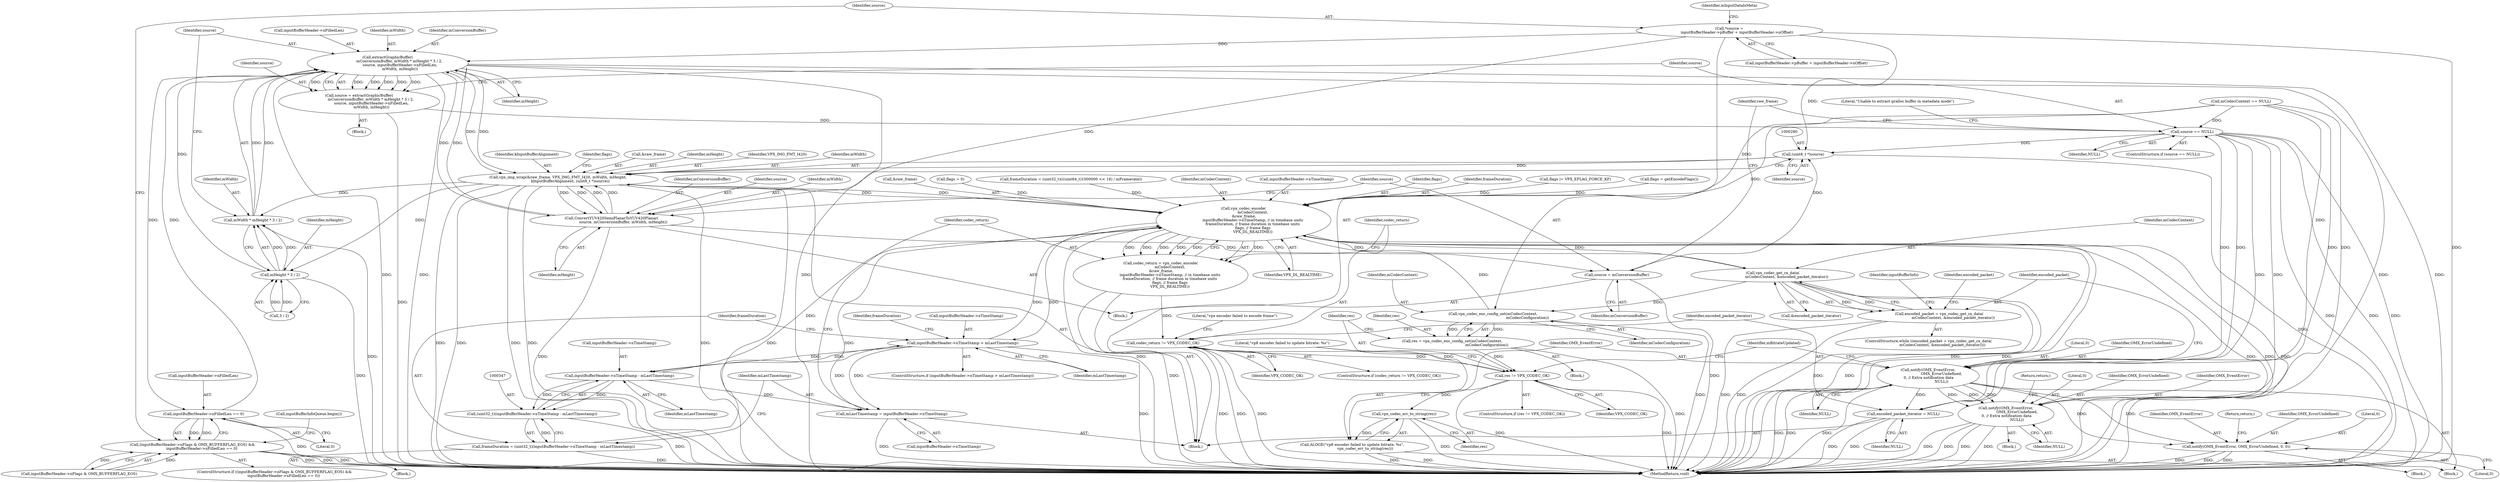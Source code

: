 digraph "1_Android_7fd96ebfc4c9da496c59d7c45e1f62be178e626d@integer" {
"1000215" [label="(Call,*source =\n             inputBufferHeader->pBuffer + inputBufferHeader->nOffset)"];
"1000229" [label="(Call,extractGraphicBuffer(\n                    mConversionBuffer, mWidth * mHeight * 3 / 2,\n                     source, inputBufferHeader->nFilledLen,\n                     mWidth, mHeight))"];
"1000179" [label="(Call,inputBufferHeader->nFilledLen == 0)"];
"1000173" [label="(Call,(inputBufferHeader->nFlags & OMX_BUFFERFLAG_EOS) &&\n                inputBufferHeader->nFilledLen == 0)"];
"1000227" [label="(Call,source = extractGraphicBuffer(\n                    mConversionBuffer, mWidth * mHeight * 3 / 2,\n                     source, inputBufferHeader->nFilledLen,\n                     mWidth, mHeight))"];
"1000245" [label="(Call,source == NULL)"];
"1000279" [label="(Call,(uint8_t *)source)"];
"1000272" [label="(Call,vpx_img_wrap(&raw_frame, VPX_IMG_FMT_I420, mWidth, mHeight,\n                     kInputBufferAlignment, (uint8_t *)source))"];
"1000231" [label="(Call,mWidth * mHeight * 3 / 2)"];
"1000233" [label="(Call,mHeight * 3 / 2)"];
"1000263" [label="(Call,ConvertYUV420SemiPlanarToYUV420Planar(\n                    source, mConversionBuffer, mWidth, mHeight))"];
"1000268" [label="(Call,source = mConversionBuffer)"];
"1000373" [label="(Call,vpx_codec_encode(\n                mCodecContext,\n &raw_frame,\n                inputBufferHeader->nTimeStamp, // in timebase units\n                frameDuration, // frame duration in timebase units\n                flags, // frame flags\n                VPX_DL_REALTIME))"];
"1000338" [label="(Call,inputBufferHeader->nTimeStamp > mLastTimestamp)"];
"1000348" [label="(Call,inputBufferHeader->nTimeStamp - mLastTimestamp)"];
"1000346" [label="(Call,(uint32_t)(inputBufferHeader->nTimeStamp - mLastTimestamp))"];
"1000344" [label="(Call,frameDuration = (uint32_t)(inputBufferHeader->nTimeStamp - mLastTimestamp))"];
"1000366" [label="(Call,mLastTimestamp = inputBufferHeader->nTimeStamp)"];
"1000371" [label="(Call,codec_return = vpx_codec_encode(\n                mCodecContext,\n &raw_frame,\n                inputBufferHeader->nTimeStamp, // in timebase units\n                frameDuration, // frame duration in timebase units\n                flags, // frame flags\n                VPX_DL_REALTIME))"];
"1000384" [label="(Call,codec_return != VPX_CODEC_OK)"];
"1000320" [label="(Call,res != VPX_CODEC_OK)"];
"1000326" [label="(Call,vpx_codec_err_to_string(res))"];
"1000324" [label="(Call,ALOGE(\"vp8 encoder failed to update bitrate: %s\",\n                      vpx_codec_err_to_string(res)))"];
"1000404" [label="(Call,vpx_codec_get_cx_data(\n                        mCodecContext, &encoded_packet_iterator))"];
"1000316" [label="(Call,vpx_codec_enc_config_set(mCodecContext,\n                                                           mCodecConfiguration))"];
"1000314" [label="(Call,res = vpx_codec_enc_config_set(mCodecContext,\n                                                           mCodecConfiguration))"];
"1000402" [label="(Call,encoded_packet = vpx_codec_get_cx_data(\n                        mCodecContext, &encoded_packet_iterator))"];
"1000328" [label="(Call,notify(OMX_EventError,\n                       OMX_ErrorUndefined,\n 0, // Extra notification data\n                       NULL))"];
"1000251" [label="(Call,notify(OMX_EventError, OMX_ErrorUndefined, 0, 0))"];
"1000390" [label="(Call,notify(OMX_EventError,\n                   OMX_ErrorUndefined,\n 0, // Extra notification data\n                   NULL))"];
"1000397" [label="(Call,encoded_packet_iterator = NULL)"];
"1000242" [label="(Identifier,mWidth)"];
"1000326" [label="(Call,vpx_codec_err_to_string(res))"];
"1000385" [label="(Identifier,codec_return)"];
"1000243" [label="(Identifier,mHeight)"];
"1000349" [label="(Call,inputBufferHeader->nTimeStamp)"];
"1000315" [label="(Identifier,res)"];
"1000314" [label="(Call,res = vpx_codec_enc_config_set(mCodecContext,\n                                                           mCodecConfiguration))"];
"1000186" [label="(Call,inputBufferInfoQueue.begin())"];
"1000273" [label="(Call,&raw_frame)"];
"1000232" [label="(Identifier,mWidth)"];
"1000270" [label="(Identifier,mConversionBuffer)"];
"1000386" [label="(Identifier,VPX_CODEC_OK)"];
"1000373" [label="(Call,vpx_codec_encode(\n                mCodecContext,\n &raw_frame,\n                inputBufferHeader->nTimeStamp, // in timebase units\n                frameDuration, // frame duration in timebase units\n                flags, // frame flags\n                VPX_DL_REALTIME))"];
"1000381" [label="(Identifier,flags)"];
"1000380" [label="(Identifier,frameDuration)"];
"1000277" [label="(Identifier,mHeight)"];
"1000390" [label="(Call,notify(OMX_EventError,\n                   OMX_ErrorUndefined,\n 0, // Extra notification data\n                   NULL))"];
"1000346" [label="(Call,(uint32_t)(inputBufferHeader->nTimeStamp - mLastTimestamp))"];
"1000404" [label="(Call,vpx_codec_get_cx_data(\n                        mCodecContext, &encoded_packet_iterator))"];
"1000511" [label="(MethodReturn,void)"];
"1000217" [label="(Call,inputBufferHeader->pBuffer + inputBufferHeader->nOffset)"];
"1000402" [label="(Call,encoded_packet = vpx_codec_get_cx_data(\n                        mCodecContext, &encoded_packet_iterator))"];
"1000344" [label="(Call,frameDuration = (uint32_t)(inputBufferHeader->nTimeStamp - mLastTimestamp))"];
"1000265" [label="(Identifier,mConversionBuffer)"];
"1000228" [label="(Identifier,source)"];
"1000275" [label="(Identifier,VPX_IMG_FMT_I420)"];
"1000233" [label="(Call,mHeight * 3 / 2)"];
"1000115" [label="(Call,mCodecContext == NULL)"];
"1000179" [label="(Call,inputBufferHeader->nFilledLen == 0)"];
"1000234" [label="(Identifier,mHeight)"];
"1000356" [label="(Identifier,frameDuration)"];
"1000395" [label="(Return,return;)"];
"1000328" [label="(Call,notify(OMX_EventError,\n                       OMX_ErrorUndefined,\n 0, // Extra notification data\n                       NULL))"];
"1000352" [label="(Identifier,mLastTimestamp)"];
"1000227" [label="(Call,source = extractGraphicBuffer(\n                    mConversionBuffer, mWidth * mHeight * 3 / 2,\n                     source, inputBufferHeader->nFilledLen,\n                     mWidth, mHeight))"];
"1000325" [label="(Literal,\"vp8 encoder failed to update bitrate: %s\")"];
"1000321" [label="(Identifier,res)"];
"1000319" [label="(ControlStructure,if (res != VPX_CODEC_OK))"];
"1000247" [label="(Identifier,NULL)"];
"1000401" [label="(ControlStructure,while ((encoded_packet = vpx_codec_get_cx_data(\n                        mCodecContext, &encoded_packet_iterator))))"];
"1000334" [label="(Identifier,mBitrateUpdated)"];
"1000367" [label="(Identifier,mLastTimestamp)"];
"1000297" [label="(Call,flags |= VPX_EFLAG_FORCE_KF)"];
"1000371" [label="(Call,codec_return = vpx_codec_encode(\n                mCodecContext,\n &raw_frame,\n                inputBufferHeader->nTimeStamp, // in timebase units\n                frameDuration, // frame duration in timebase units\n                flags, // frame flags\n                VPX_DL_REALTIME))"];
"1000291" [label="(Call,flags = getEncodeFlags())"];
"1000398" [label="(Identifier,encoded_packet_iterator)"];
"1000215" [label="(Call,*source =\n             inputBufferHeader->pBuffer + inputBufferHeader->nOffset)"];
"1000331" [label="(Literal,0)"];
"1000252" [label="(Identifier,OMX_EventError)"];
"1000256" [label="(Return,return;)"];
"1000248" [label="(Block,)"];
"1000323" [label="(Block,)"];
"1000251" [label="(Call,notify(OMX_EventError, OMX_ErrorUndefined, 0, 0))"];
"1000406" [label="(Call,&encoded_packet_iterator)"];
"1000216" [label="(Identifier,source)"];
"1000264" [label="(Identifier,source)"];
"1000245" [label="(Call,source == NULL)"];
"1000375" [label="(Call,&raw_frame)"];
"1000149" [label="(Block,)"];
"1000244" [label="(ControlStructure,if (source == NULL))"];
"1000272" [label="(Call,vpx_img_wrap(&raw_frame, VPX_IMG_FMT_I420, mWidth, mHeight,\n                     kInputBufferAlignment, (uint8_t *)source))"];
"1000383" [label="(ControlStructure,if (codec_return != VPX_CODEC_OK))"];
"1000263" [label="(Call,ConvertYUV420SemiPlanarToYUV420Planar(\n                    source, mConversionBuffer, mWidth, mHeight))"];
"1000226" [label="(Block,)"];
"1000343" [label="(Block,)"];
"1000231" [label="(Call,mWidth * mHeight * 3 / 2)"];
"1000405" [label="(Identifier,mCodecContext)"];
"1000318" [label="(Identifier,mCodecConfiguration)"];
"1000279" [label="(Call,(uint8_t *)source)"];
"1000348" [label="(Call,inputBufferHeader->nTimeStamp - mLastTimestamp)"];
"1000387" [label="(Block,)"];
"1000250" [label="(Literal,\"Unable to extract gralloc buffer in metadata mode\")"];
"1000330" [label="(Identifier,OMX_ErrorUndefined)"];
"1000345" [label="(Identifier,frameDuration)"];
"1000281" [label="(Identifier,source)"];
"1000372" [label="(Identifier,codec_return)"];
"1000305" [label="(Block,)"];
"1000337" [label="(ControlStructure,if (inputBufferHeader->nTimeStamp > mLastTimestamp))"];
"1000230" [label="(Identifier,mConversionBuffer)"];
"1000320" [label="(Call,res != VPX_CODEC_OK)"];
"1000183" [label="(Literal,0)"];
"1000393" [label="(Literal,0)"];
"1000269" [label="(Identifier,source)"];
"1000329" [label="(Identifier,OMX_EventError)"];
"1000338" [label="(Call,inputBufferHeader->nTimeStamp > mLastTimestamp)"];
"1000253" [label="(Identifier,OMX_ErrorUndefined)"];
"1000268" [label="(Call,source = mConversionBuffer)"];
"1000283" [label="(Call,flags = 0)"];
"1000368" [label="(Call,inputBufferHeader->nTimeStamp)"];
"1000274" [label="(Identifier,raw_frame)"];
"1000174" [label="(Call,inputBufferHeader->nFlags & OMX_BUFFERFLAG_EOS)"];
"1000276" [label="(Identifier,mWidth)"];
"1000317" [label="(Identifier,mCodecContext)"];
"1000394" [label="(Identifier,NULL)"];
"1000262" [label="(Block,)"];
"1000403" [label="(Identifier,encoded_packet)"];
"1000389" [label="(Literal,\"vpx encoder failed to encode frame\")"];
"1000384" [label="(Call,codec_return != VPX_CODEC_OK)"];
"1000342" [label="(Identifier,mLastTimestamp)"];
"1000324" [label="(Call,ALOGE(\"vp8 encoder failed to update bitrate: %s\",\n                      vpx_codec_err_to_string(res)))"];
"1000392" [label="(Identifier,OMX_ErrorUndefined)"];
"1000254" [label="(Literal,0)"];
"1000278" [label="(Identifier,kInputBufferAlignment)"];
"1000327" [label="(Identifier,res)"];
"1000382" [label="(Identifier,VPX_DL_REALTIME)"];
"1000355" [label="(Call,frameDuration = (uint32_t)(((uint64_t)1000000 << 16) / mFramerate))"];
"1000374" [label="(Identifier,mCodecContext)"];
"1000316" [label="(Call,vpx_codec_enc_config_set(mCodecContext,\n                                                           mCodecConfiguration))"];
"1000246" [label="(Identifier,source)"];
"1000267" [label="(Identifier,mHeight)"];
"1000332" [label="(Identifier,NULL)"];
"1000180" [label="(Call,inputBufferHeader->nFilledLen)"];
"1000284" [label="(Identifier,flags)"];
"1000225" [label="(Identifier,mInputDataIsMeta)"];
"1000504" [label="(Identifier,inputBufferInfo)"];
"1000391" [label="(Identifier,OMX_EventError)"];
"1000229" [label="(Call,extractGraphicBuffer(\n                    mConversionBuffer, mWidth * mHeight * 3 / 2,\n                     source, inputBufferHeader->nFilledLen,\n                     mWidth, mHeight))"];
"1000266" [label="(Identifier,mWidth)"];
"1000377" [label="(Call,inputBufferHeader->nTimeStamp)"];
"1000255" [label="(Literal,0)"];
"1000322" [label="(Identifier,VPX_CODEC_OK)"];
"1000235" [label="(Call,3 / 2)"];
"1000397" [label="(Call,encoded_packet_iterator = NULL)"];
"1000238" [label="(Identifier,source)"];
"1000399" [label="(Identifier,NULL)"];
"1000412" [label="(Identifier,encoded_packet)"];
"1000173" [label="(Call,(inputBufferHeader->nFlags & OMX_BUFFERFLAG_EOS) &&\n                inputBufferHeader->nFilledLen == 0)"];
"1000339" [label="(Call,inputBufferHeader->nTimeStamp)"];
"1000172" [label="(ControlStructure,if ((inputBufferHeader->nFlags & OMX_BUFFERFLAG_EOS) &&\n                inputBufferHeader->nFilledLen == 0))"];
"1000239" [label="(Call,inputBufferHeader->nFilledLen)"];
"1000366" [label="(Call,mLastTimestamp = inputBufferHeader->nTimeStamp)"];
"1000215" -> "1000149"  [label="AST: "];
"1000215" -> "1000217"  [label="CFG: "];
"1000216" -> "1000215"  [label="AST: "];
"1000217" -> "1000215"  [label="AST: "];
"1000225" -> "1000215"  [label="CFG: "];
"1000215" -> "1000511"  [label="DDG: "];
"1000215" -> "1000229"  [label="DDG: "];
"1000215" -> "1000263"  [label="DDG: "];
"1000215" -> "1000279"  [label="DDG: "];
"1000229" -> "1000227"  [label="AST: "];
"1000229" -> "1000243"  [label="CFG: "];
"1000230" -> "1000229"  [label="AST: "];
"1000231" -> "1000229"  [label="AST: "];
"1000238" -> "1000229"  [label="AST: "];
"1000239" -> "1000229"  [label="AST: "];
"1000242" -> "1000229"  [label="AST: "];
"1000243" -> "1000229"  [label="AST: "];
"1000227" -> "1000229"  [label="CFG: "];
"1000229" -> "1000511"  [label="DDG: "];
"1000229" -> "1000511"  [label="DDG: "];
"1000229" -> "1000511"  [label="DDG: "];
"1000229" -> "1000511"  [label="DDG: "];
"1000229" -> "1000511"  [label="DDG: "];
"1000229" -> "1000179"  [label="DDG: "];
"1000229" -> "1000227"  [label="DDG: "];
"1000229" -> "1000227"  [label="DDG: "];
"1000229" -> "1000227"  [label="DDG: "];
"1000229" -> "1000227"  [label="DDG: "];
"1000229" -> "1000227"  [label="DDG: "];
"1000229" -> "1000227"  [label="DDG: "];
"1000263" -> "1000229"  [label="DDG: "];
"1000231" -> "1000229"  [label="DDG: "];
"1000231" -> "1000229"  [label="DDG: "];
"1000179" -> "1000229"  [label="DDG: "];
"1000233" -> "1000229"  [label="DDG: "];
"1000229" -> "1000263"  [label="DDG: "];
"1000229" -> "1000272"  [label="DDG: "];
"1000229" -> "1000272"  [label="DDG: "];
"1000179" -> "1000173"  [label="AST: "];
"1000179" -> "1000183"  [label="CFG: "];
"1000180" -> "1000179"  [label="AST: "];
"1000183" -> "1000179"  [label="AST: "];
"1000173" -> "1000179"  [label="CFG: "];
"1000179" -> "1000511"  [label="DDG: "];
"1000179" -> "1000173"  [label="DDG: "];
"1000179" -> "1000173"  [label="DDG: "];
"1000173" -> "1000172"  [label="AST: "];
"1000173" -> "1000174"  [label="CFG: "];
"1000174" -> "1000173"  [label="AST: "];
"1000186" -> "1000173"  [label="CFG: "];
"1000216" -> "1000173"  [label="CFG: "];
"1000173" -> "1000511"  [label="DDG: "];
"1000173" -> "1000511"  [label="DDG: "];
"1000173" -> "1000511"  [label="DDG: "];
"1000174" -> "1000173"  [label="DDG: "];
"1000174" -> "1000173"  [label="DDG: "];
"1000227" -> "1000226"  [label="AST: "];
"1000228" -> "1000227"  [label="AST: "];
"1000246" -> "1000227"  [label="CFG: "];
"1000227" -> "1000511"  [label="DDG: "];
"1000227" -> "1000245"  [label="DDG: "];
"1000245" -> "1000244"  [label="AST: "];
"1000245" -> "1000247"  [label="CFG: "];
"1000246" -> "1000245"  [label="AST: "];
"1000247" -> "1000245"  [label="AST: "];
"1000250" -> "1000245"  [label="CFG: "];
"1000274" -> "1000245"  [label="CFG: "];
"1000245" -> "1000511"  [label="DDG: "];
"1000245" -> "1000511"  [label="DDG: "];
"1000245" -> "1000511"  [label="DDG: "];
"1000115" -> "1000245"  [label="DDG: "];
"1000328" -> "1000245"  [label="DDG: "];
"1000245" -> "1000279"  [label="DDG: "];
"1000245" -> "1000328"  [label="DDG: "];
"1000245" -> "1000390"  [label="DDG: "];
"1000245" -> "1000397"  [label="DDG: "];
"1000279" -> "1000272"  [label="AST: "];
"1000279" -> "1000281"  [label="CFG: "];
"1000280" -> "1000279"  [label="AST: "];
"1000281" -> "1000279"  [label="AST: "];
"1000272" -> "1000279"  [label="CFG: "];
"1000279" -> "1000511"  [label="DDG: "];
"1000279" -> "1000272"  [label="DDG: "];
"1000268" -> "1000279"  [label="DDG: "];
"1000272" -> "1000149"  [label="AST: "];
"1000273" -> "1000272"  [label="AST: "];
"1000275" -> "1000272"  [label="AST: "];
"1000276" -> "1000272"  [label="AST: "];
"1000277" -> "1000272"  [label="AST: "];
"1000278" -> "1000272"  [label="AST: "];
"1000284" -> "1000272"  [label="CFG: "];
"1000272" -> "1000511"  [label="DDG: "];
"1000272" -> "1000511"  [label="DDG: "];
"1000272" -> "1000511"  [label="DDG: "];
"1000272" -> "1000511"  [label="DDG: "];
"1000272" -> "1000511"  [label="DDG: "];
"1000272" -> "1000511"  [label="DDG: "];
"1000272" -> "1000231"  [label="DDG: "];
"1000272" -> "1000233"  [label="DDG: "];
"1000272" -> "1000263"  [label="DDG: "];
"1000272" -> "1000263"  [label="DDG: "];
"1000373" -> "1000272"  [label="DDG: "];
"1000263" -> "1000272"  [label="DDG: "];
"1000263" -> "1000272"  [label="DDG: "];
"1000272" -> "1000373"  [label="DDG: "];
"1000231" -> "1000233"  [label="CFG: "];
"1000232" -> "1000231"  [label="AST: "];
"1000233" -> "1000231"  [label="AST: "];
"1000238" -> "1000231"  [label="CFG: "];
"1000231" -> "1000511"  [label="DDG: "];
"1000233" -> "1000231"  [label="DDG: "];
"1000233" -> "1000231"  [label="DDG: "];
"1000233" -> "1000235"  [label="CFG: "];
"1000234" -> "1000233"  [label="AST: "];
"1000235" -> "1000233"  [label="AST: "];
"1000233" -> "1000511"  [label="DDG: "];
"1000235" -> "1000233"  [label="DDG: "];
"1000235" -> "1000233"  [label="DDG: "];
"1000263" -> "1000262"  [label="AST: "];
"1000263" -> "1000267"  [label="CFG: "];
"1000264" -> "1000263"  [label="AST: "];
"1000265" -> "1000263"  [label="AST: "];
"1000266" -> "1000263"  [label="AST: "];
"1000267" -> "1000263"  [label="AST: "];
"1000269" -> "1000263"  [label="CFG: "];
"1000263" -> "1000511"  [label="DDG: "];
"1000263" -> "1000268"  [label="DDG: "];
"1000268" -> "1000262"  [label="AST: "];
"1000268" -> "1000270"  [label="CFG: "];
"1000269" -> "1000268"  [label="AST: "];
"1000270" -> "1000268"  [label="AST: "];
"1000274" -> "1000268"  [label="CFG: "];
"1000268" -> "1000511"  [label="DDG: "];
"1000373" -> "1000371"  [label="AST: "];
"1000373" -> "1000382"  [label="CFG: "];
"1000374" -> "1000373"  [label="AST: "];
"1000375" -> "1000373"  [label="AST: "];
"1000377" -> "1000373"  [label="AST: "];
"1000380" -> "1000373"  [label="AST: "];
"1000381" -> "1000373"  [label="AST: "];
"1000382" -> "1000373"  [label="AST: "];
"1000371" -> "1000373"  [label="CFG: "];
"1000373" -> "1000511"  [label="DDG: "];
"1000373" -> "1000511"  [label="DDG: "];
"1000373" -> "1000511"  [label="DDG: "];
"1000373" -> "1000511"  [label="DDG: "];
"1000373" -> "1000511"  [label="DDG: "];
"1000373" -> "1000511"  [label="DDG: "];
"1000373" -> "1000338"  [label="DDG: "];
"1000373" -> "1000371"  [label="DDG: "];
"1000373" -> "1000371"  [label="DDG: "];
"1000373" -> "1000371"  [label="DDG: "];
"1000373" -> "1000371"  [label="DDG: "];
"1000373" -> "1000371"  [label="DDG: "];
"1000373" -> "1000371"  [label="DDG: "];
"1000404" -> "1000373"  [label="DDG: "];
"1000115" -> "1000373"  [label="DDG: "];
"1000316" -> "1000373"  [label="DDG: "];
"1000338" -> "1000373"  [label="DDG: "];
"1000348" -> "1000373"  [label="DDG: "];
"1000355" -> "1000373"  [label="DDG: "];
"1000344" -> "1000373"  [label="DDG: "];
"1000297" -> "1000373"  [label="DDG: "];
"1000291" -> "1000373"  [label="DDG: "];
"1000283" -> "1000373"  [label="DDG: "];
"1000373" -> "1000404"  [label="DDG: "];
"1000338" -> "1000337"  [label="AST: "];
"1000338" -> "1000342"  [label="CFG: "];
"1000339" -> "1000338"  [label="AST: "];
"1000342" -> "1000338"  [label="AST: "];
"1000345" -> "1000338"  [label="CFG: "];
"1000356" -> "1000338"  [label="CFG: "];
"1000338" -> "1000511"  [label="DDG: "];
"1000366" -> "1000338"  [label="DDG: "];
"1000338" -> "1000348"  [label="DDG: "];
"1000338" -> "1000348"  [label="DDG: "];
"1000338" -> "1000366"  [label="DDG: "];
"1000348" -> "1000346"  [label="AST: "];
"1000348" -> "1000352"  [label="CFG: "];
"1000349" -> "1000348"  [label="AST: "];
"1000352" -> "1000348"  [label="AST: "];
"1000346" -> "1000348"  [label="CFG: "];
"1000348" -> "1000346"  [label="DDG: "];
"1000348" -> "1000346"  [label="DDG: "];
"1000348" -> "1000366"  [label="DDG: "];
"1000346" -> "1000344"  [label="AST: "];
"1000347" -> "1000346"  [label="AST: "];
"1000344" -> "1000346"  [label="CFG: "];
"1000346" -> "1000511"  [label="DDG: "];
"1000346" -> "1000344"  [label="DDG: "];
"1000344" -> "1000343"  [label="AST: "];
"1000345" -> "1000344"  [label="AST: "];
"1000367" -> "1000344"  [label="CFG: "];
"1000344" -> "1000511"  [label="DDG: "];
"1000366" -> "1000149"  [label="AST: "];
"1000366" -> "1000368"  [label="CFG: "];
"1000367" -> "1000366"  [label="AST: "];
"1000368" -> "1000366"  [label="AST: "];
"1000372" -> "1000366"  [label="CFG: "];
"1000366" -> "1000511"  [label="DDG: "];
"1000371" -> "1000149"  [label="AST: "];
"1000372" -> "1000371"  [label="AST: "];
"1000385" -> "1000371"  [label="CFG: "];
"1000371" -> "1000511"  [label="DDG: "];
"1000371" -> "1000384"  [label="DDG: "];
"1000384" -> "1000383"  [label="AST: "];
"1000384" -> "1000386"  [label="CFG: "];
"1000385" -> "1000384"  [label="AST: "];
"1000386" -> "1000384"  [label="AST: "];
"1000389" -> "1000384"  [label="CFG: "];
"1000398" -> "1000384"  [label="CFG: "];
"1000384" -> "1000511"  [label="DDG: "];
"1000384" -> "1000511"  [label="DDG: "];
"1000384" -> "1000511"  [label="DDG: "];
"1000384" -> "1000320"  [label="DDG: "];
"1000320" -> "1000384"  [label="DDG: "];
"1000320" -> "1000319"  [label="AST: "];
"1000320" -> "1000322"  [label="CFG: "];
"1000321" -> "1000320"  [label="AST: "];
"1000322" -> "1000320"  [label="AST: "];
"1000325" -> "1000320"  [label="CFG: "];
"1000334" -> "1000320"  [label="CFG: "];
"1000320" -> "1000511"  [label="DDG: "];
"1000320" -> "1000511"  [label="DDG: "];
"1000314" -> "1000320"  [label="DDG: "];
"1000320" -> "1000326"  [label="DDG: "];
"1000326" -> "1000324"  [label="AST: "];
"1000326" -> "1000327"  [label="CFG: "];
"1000327" -> "1000326"  [label="AST: "];
"1000324" -> "1000326"  [label="CFG: "];
"1000326" -> "1000511"  [label="DDG: "];
"1000326" -> "1000324"  [label="DDG: "];
"1000324" -> "1000323"  [label="AST: "];
"1000325" -> "1000324"  [label="AST: "];
"1000329" -> "1000324"  [label="CFG: "];
"1000324" -> "1000511"  [label="DDG: "];
"1000324" -> "1000511"  [label="DDG: "];
"1000404" -> "1000402"  [label="AST: "];
"1000404" -> "1000406"  [label="CFG: "];
"1000405" -> "1000404"  [label="AST: "];
"1000406" -> "1000404"  [label="AST: "];
"1000402" -> "1000404"  [label="CFG: "];
"1000404" -> "1000511"  [label="DDG: "];
"1000404" -> "1000511"  [label="DDG: "];
"1000404" -> "1000316"  [label="DDG: "];
"1000404" -> "1000402"  [label="DDG: "];
"1000404" -> "1000402"  [label="DDG: "];
"1000316" -> "1000314"  [label="AST: "];
"1000316" -> "1000318"  [label="CFG: "];
"1000317" -> "1000316"  [label="AST: "];
"1000318" -> "1000316"  [label="AST: "];
"1000314" -> "1000316"  [label="CFG: "];
"1000316" -> "1000511"  [label="DDG: "];
"1000316" -> "1000314"  [label="DDG: "];
"1000316" -> "1000314"  [label="DDG: "];
"1000115" -> "1000316"  [label="DDG: "];
"1000314" -> "1000305"  [label="AST: "];
"1000315" -> "1000314"  [label="AST: "];
"1000321" -> "1000314"  [label="CFG: "];
"1000314" -> "1000511"  [label="DDG: "];
"1000402" -> "1000401"  [label="AST: "];
"1000403" -> "1000402"  [label="AST: "];
"1000412" -> "1000402"  [label="CFG: "];
"1000504" -> "1000402"  [label="CFG: "];
"1000402" -> "1000511"  [label="DDG: "];
"1000402" -> "1000511"  [label="DDG: "];
"1000328" -> "1000323"  [label="AST: "];
"1000328" -> "1000332"  [label="CFG: "];
"1000329" -> "1000328"  [label="AST: "];
"1000330" -> "1000328"  [label="AST: "];
"1000331" -> "1000328"  [label="AST: "];
"1000332" -> "1000328"  [label="AST: "];
"1000334" -> "1000328"  [label="CFG: "];
"1000328" -> "1000511"  [label="DDG: "];
"1000328" -> "1000511"  [label="DDG: "];
"1000328" -> "1000511"  [label="DDG: "];
"1000328" -> "1000251"  [label="DDG: "];
"1000328" -> "1000251"  [label="DDG: "];
"1000115" -> "1000328"  [label="DDG: "];
"1000328" -> "1000390"  [label="DDG: "];
"1000328" -> "1000390"  [label="DDG: "];
"1000328" -> "1000390"  [label="DDG: "];
"1000328" -> "1000397"  [label="DDG: "];
"1000251" -> "1000248"  [label="AST: "];
"1000251" -> "1000255"  [label="CFG: "];
"1000252" -> "1000251"  [label="AST: "];
"1000253" -> "1000251"  [label="AST: "];
"1000254" -> "1000251"  [label="AST: "];
"1000255" -> "1000251"  [label="AST: "];
"1000256" -> "1000251"  [label="CFG: "];
"1000251" -> "1000511"  [label="DDG: "];
"1000251" -> "1000511"  [label="DDG: "];
"1000251" -> "1000511"  [label="DDG: "];
"1000390" -> "1000387"  [label="AST: "];
"1000390" -> "1000394"  [label="CFG: "];
"1000391" -> "1000390"  [label="AST: "];
"1000392" -> "1000390"  [label="AST: "];
"1000393" -> "1000390"  [label="AST: "];
"1000394" -> "1000390"  [label="AST: "];
"1000395" -> "1000390"  [label="CFG: "];
"1000390" -> "1000511"  [label="DDG: "];
"1000390" -> "1000511"  [label="DDG: "];
"1000390" -> "1000511"  [label="DDG: "];
"1000390" -> "1000511"  [label="DDG: "];
"1000115" -> "1000390"  [label="DDG: "];
"1000397" -> "1000149"  [label="AST: "];
"1000397" -> "1000399"  [label="CFG: "];
"1000398" -> "1000397"  [label="AST: "];
"1000399" -> "1000397"  [label="AST: "];
"1000403" -> "1000397"  [label="CFG: "];
"1000397" -> "1000511"  [label="DDG: "];
"1000397" -> "1000511"  [label="DDG: "];
"1000115" -> "1000397"  [label="DDG: "];
}
